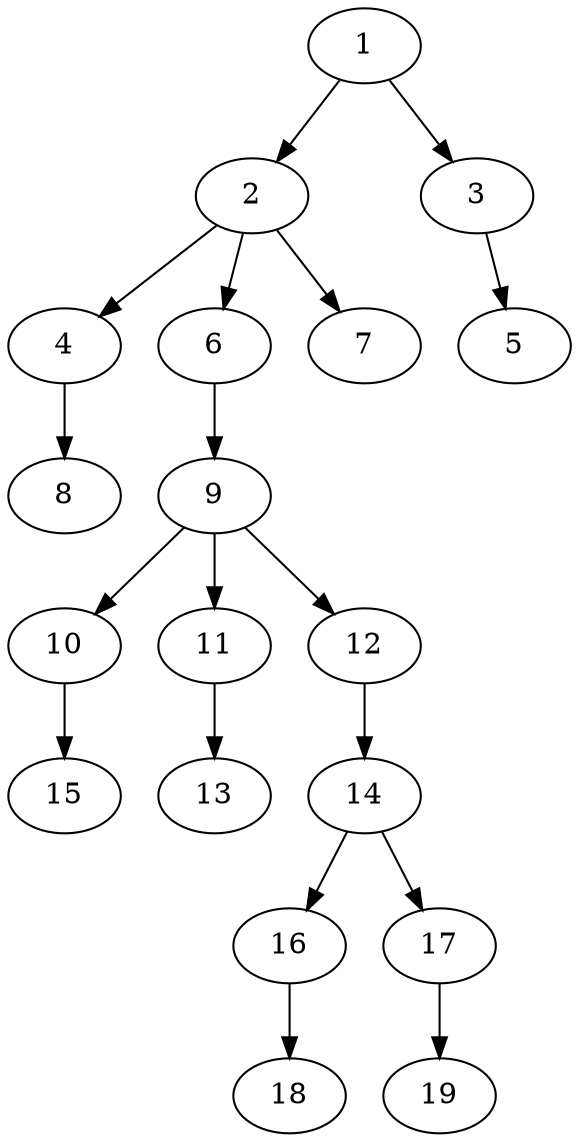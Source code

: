 // DAG (tier=1-easy, mode=data, n=19, ccr=0.309, fat=0.430, density=0.338, regular=0.623, jump=0.012, mindata=1048576, maxdata=8388608)
// DAG automatically generated by daggen at Sun Aug 24 16:33:33 2025
// /home/ermia/Project/Environments/daggen/bin/daggen --dot --ccr 0.309 --fat 0.430 --regular 0.623 --density 0.338 --jump 0.012 --mindata 1048576 --maxdata 8388608 -n 19 
digraph G {
  1 [size="11460506292814176", alpha="0.12", expect_size="5730253146407088"]
  1 -> 2 [size ="451325775052800"]
  1 -> 3 [size ="451325775052800"]
  2 [size="10071432804448884", alpha="0.00", expect_size="5035716402224442"]
  2 -> 4 [size ="244430648901632"]
  2 -> 6 [size ="244430648901632"]
  2 -> 7 [size ="244430648901632"]
  3 [size="2526124743589888000", alpha="0.06", expect_size="1263062371794944000"]
  3 -> 5 [size ="14838608691200"]
  4 [size="47805686429886856", alpha="0.08", expect_size="23902843214943428"]
  4 -> 8 [size ="42694122405888"]
  5 [size="127092041961273264", alpha="0.09", expect_size="63546020980636632"]
  6 [size="377492801874526464", alpha="0.10", expect_size="188746400937263232"]
  6 -> 9 [size ="183181437304832"]
  7 [size="315765592948736000000", alpha="0.06", expect_size="157882796474368000000"]
  8 [size="250321571074978", alpha="0.20", expect_size="125160785537489"]
  9 [size="6450341668861492", alpha="0.19", expect_size="3225170834430746"]
  9 -> 10 [size ="102701736132608"]
  9 -> 11 [size ="102701736132608"]
  9 -> 12 [size ="102701736132608"]
  10 [size="144199647062617227264", alpha="0.12", expect_size="72099823531308613632"]
  10 -> 15 [size ="219988233289728"]
  11 [size="1074125161422427648", alpha="0.19", expect_size="537062580711213824"]
  11 -> 13 [size ="372976167944192"]
  12 [size="1223441052344860", alpha="0.16", expect_size="611720526172430"]
  12 -> 14 [size ="92239925608448"]
  13 [size="129848686555948928", alpha="0.15", expect_size="64924343277974464"]
  14 [size="296152748927238400", alpha="0.04", expect_size="148076374463619200"]
  14 -> 16 [size ="122666413457408"]
  14 -> 17 [size ="122666413457408"]
  15 [size="72916323706357664", alpha="0.10", expect_size="36458161853178832"]
  16 [size="8322182829295271936", alpha="0.10", expect_size="4161091414647635968"]
  16 -> 18 [size ="32853488304128"]
  17 [size="4843244436129600", alpha="0.09", expect_size="2421622218064800"]
  17 -> 19 [size ="450464759939072"]
  18 [size="768535709663227520", alpha="0.15", expect_size="384267854831613760"]
  19 [size="62669929871610740736", alpha="0.14", expect_size="31334964935805370368"]
}